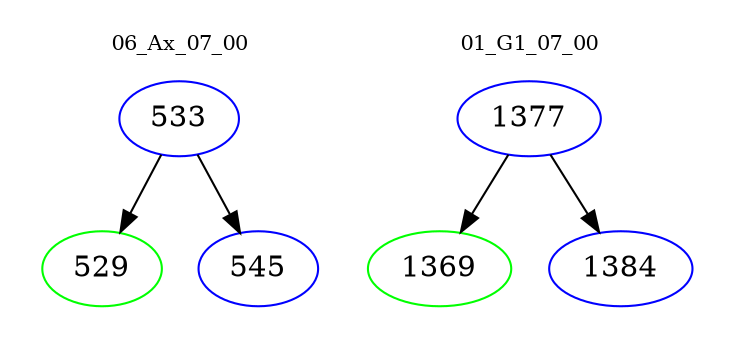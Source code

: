 digraph{
subgraph cluster_0 {
color = white
label = "06_Ax_07_00";
fontsize=10;
T0_533 [label="533", color="blue"]
T0_533 -> T0_529 [color="black"]
T0_529 [label="529", color="green"]
T0_533 -> T0_545 [color="black"]
T0_545 [label="545", color="blue"]
}
subgraph cluster_1 {
color = white
label = "01_G1_07_00";
fontsize=10;
T1_1377 [label="1377", color="blue"]
T1_1377 -> T1_1369 [color="black"]
T1_1369 [label="1369", color="green"]
T1_1377 -> T1_1384 [color="black"]
T1_1384 [label="1384", color="blue"]
}
}
